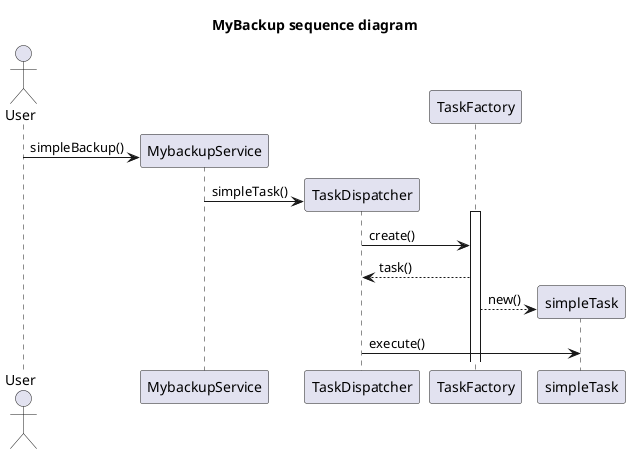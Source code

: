 @startuml
title MyBackup sequence diagram
actor User 
create MybackupService
User -> MybackupService : simpleBackup()
create TaskDispatcher
MybackupService -> TaskDispatcher : simpleTask()
activate TaskFactory
TaskDispatcher -> TaskFactory : create()
TaskDispatcher <-- TaskFactory : task()
create simpleTask
TaskFactory --> simpleTask : new()
TaskDispatcher -> simpleTask : execute()

@enduml